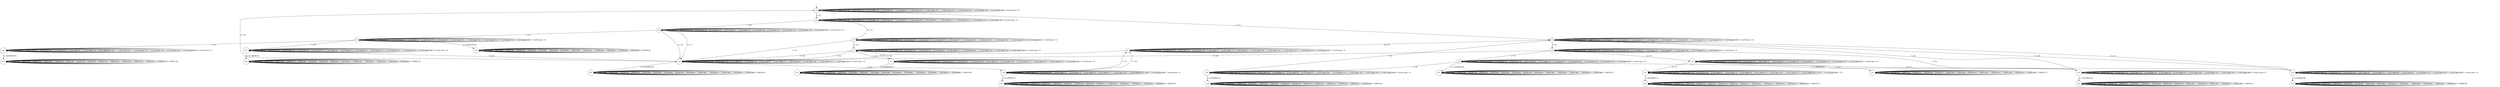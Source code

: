 digraph g {
__start0 [label="" shape="none"];

	s0 [shape="circle" label="s0"];
	s1 [shape="circle" label="s1"];
	s2 [shape="circle" label="s2"];
	s3 [shape="circle" label="s3"];
	s4 [shape="circle" label="s4"];
	s5 [shape="circle" label="s5"];
	s6 [shape="circle" label="s6"];
	s7 [shape="circle" label="s7"];
	s8 [shape="circle" label="s8"];
	s9 [shape="circle" label="s9"];
	s10 [shape="circle" label="s10"];
	s11 [shape="circle" label="s11"];
	s12 [shape="circle" label="s12"];
	s13 [shape="circle" label="s13"];
	s14 [shape="circle" label="s14"];
	s15 [shape="circle" label="s15"];
	s16 [shape="circle" label="s16"];
	s17 [shape="circle" label="s17"];
	s18 [shape="circle" label="s18"];
	s19 [shape="circle" label="s19"];
	s20 [shape="circle" label="s20"];
	s21 [shape="circle" label="s21"];
	s22 [shape="circle" label="s22"];
	s23 [shape="circle" label="s23"];
	s24 [shape="circle" label="s24"];
	s25 [shape="circle" label="s25"];
	s26 [shape="circle" label="s26"];
	s27 [shape="circle" label="s27"];
	s28 [shape="circle" label="s28"];
	s29 [shape="circle" label="s29"];
	s30 [shape="circle" label="s30"];
	s31 [shape="circle" label="s31"];
	s0 -> s0 [label="1 / Invalid input: 1;"];
	s0 -> s0 [label="2 / Invalid input: 2;"];
	s0 -> s0 [label="3 / Invalid input: 3;"];
	s0 -> s0 [label="4 / Invalid input: 4;"];
	s0 -> s0 [label="5 / Invalid input: 5;"];
	s0 -> s2 [label="6 / 20;"];
	s0 -> s0 [label="7 / Invalid input: 7;"];
	s0 -> s1 [label="8 / 17;"];
	s0 -> s0 [label="9 / Invalid input: 9;"];
	s0 -> s0 [label="10 / Invalid input: 10;"];
	s0 -> s0 [label="11 / Invalid input: 11;"];
	s0 -> s0 [label="12 / Invalid input: 12;"];
	s0 -> s0 [label="13 / Invalid input: 13;"];
	s0 -> s0 [label="14 / Invalid input: 14;"];
	s0 -> s0 [label="15 / Invalid input: 15;"];
	s1 -> s1 [label="1 / Invalid input: 1;"];
	s1 -> s1 [label="2 / Invalid input: 2;"];
	s1 -> s1 [label="3 / Invalid input: 3;"];
	s1 -> s1 [label="4 / Invalid input: 4;"];
	s1 -> s1 [label="5 / Invalid input: 5;"];
	s1 -> s1 [label="6 / Invalid input: 6;"];
	s1 -> s1 [label="7 / Invalid input: 7;"];
	s1 -> s1 [label="8 / Invalid input: 8;"];
	s1 -> s5 [label="9 / 23;"];
	s1 -> s1 [label="10 / Invalid input: 10;"];
	s1 -> s1 [label="11 / Invalid input: 11;"];
	s1 -> s1 [label="12 / Invalid input: 12;"];
	s1 -> s1 [label="13 / Invalid input: 13;"];
	s1 -> s4 [label="14 / 18;"];
	s1 -> s1 [label="15 / Invalid input: 15;"];
	s2 -> s2 [label="1 / Invalid input: 1;"];
	s2 -> s2 [label="2 / Invalid input: 2;"];
	s2 -> s2 [label="3 / Invalid input: 3;"];
	s2 -> s2 [label="4 / Invalid input: 4;"];
	s2 -> s6 [label="5 / 20;"];
	s2 -> s2 [label="6 / Invalid input: 6;"];
	s2 -> s2 [label="7 / Invalid input: 7;"];
	s2 -> s2 [label="8 / Invalid input: 8;"];
	s2 -> s2 [label="9 / Invalid input: 9;"];
	s2 -> s3 [label="10 / 19;"];
	s2 -> s2 [label="11 / Invalid input: 11;"];
	s2 -> s2 [label="12 / Invalid input: 12;"];
	s2 -> s2 [label="13 / Invalid input: 13;"];
	s2 -> s2 [label="14 / Invalid input: 14;"];
	s2 -> s2 [label="15 / Invalid input: 15;"];
	s3 -> s3 [label="1 / Invalid input: 1;"];
	s3 -> s28 [label="2 / 16;"];
	s3 -> s3 [label="3 / Invalid input: 3;"];
	s3 -> s3 [label="4 / Invalid input: 4;"];
	s3 -> s7 [label="5 / 23;"];
	s3 -> s3 [label="6 / Invalid input: 6;"];
	s3 -> s3 [label="7 / Invalid input: 7;"];
	s3 -> s3 [label="8 / Invalid input: 8;"];
	s3 -> s3 [label="9 / Invalid input: 9;"];
	s3 -> s3 [label="10 / Invalid input: 10;"];
	s3 -> s3 [label="11 / Invalid input: 11;"];
	s3 -> s3 [label="12 / Invalid input: 12;"];
	s3 -> s3 [label="13 / Invalid input: 13;"];
	s3 -> s3 [label="14 / Invalid input: 14;"];
	s3 -> s3 [label="15 / Invalid input: 15;"];
	s4 -> s4 [label="1 / Invalid input: 1;"];
	s4 -> s4 [label="2 / Invalid input: 2;"];
	s4 -> s4 [label="3 / Invalid input: 3;"];
	s4 -> s4 [label="4 / Invalid input: 4;"];
	s4 -> s4 [label="5 / Invalid input: 5;"];
	s4 -> s4 [label="6 / Invalid input: 6;"];
	s4 -> s4 [label="7 / Invalid input: 7;"];
	s4 -> s4 [label="8 / Invalid input: 8;"];
	s4 -> s28 [label="9 / 21;"];
	s4 -> s4 [label="10 / Invalid input: 10;"];
	s4 -> s4 [label="11 / Invalid input: 11;"];
	s4 -> s4 [label="12 / Invalid input: 12;"];
	s4 -> s4 [label="13 / Invalid input: 13;"];
	s4 -> s4 [label="14 / Invalid input: 14;"];
	s4 -> s4 [label="15 / Invalid input: 15;"];
	s5 -> s5 [label="1 / Invalid input: 1;"];
	s5 -> s5 [label="2 / Invalid input: 2;"];
	s5 -> s5 [label="3 / Invalid input: 3;"];
	s5 -> s5 [label="4 / Invalid input: 4;"];
	s5 -> s5 [label="5 / Invalid input: 5;"];
	s5 -> s5 [label="6 / Invalid input: 6;"];
	s5 -> s5 [label="7 / Invalid input: 7;"];
	s5 -> s5 [label="8 / Invalid input: 8;"];
	s5 -> s9 [label="9 / 17;"];
	s5 -> s5 [label="10 / Invalid input: 10;"];
	s5 -> s5 [label="11 / Invalid input: 11;"];
	s5 -> s5 [label="12 / Invalid input: 12;"];
	s5 -> s10 [label="13 / 18;"];
	s5 -> s28 [label="14 / 26;"];
	s5 -> s5 [label="15 / Invalid input: 15;"];
	s6 -> s6 [label="1 / Invalid input: 1;"];
	s6 -> s8 [label="2 / 22;"];
	s6 -> s6 [label="3 / Invalid input: 3;"];
	s6 -> s6 [label="4 / Invalid input: 4;"];
	s6 -> s6 [label="5 / Invalid input: 5;"];
	s6 -> s6 [label="6 / Invalid input: 6;"];
	s6 -> s6 [label="7 / Invalid input: 7;"];
	s6 -> s6 [label="8 / Invalid input: 8;"];
	s6 -> s6 [label="9 / Invalid input: 9;"];
	s6 -> s28 [label="10 / 17;"];
	s6 -> s6 [label="11 / Invalid input: 11;"];
	s6 -> s6 [label="12 / Invalid input: 12;"];
	s6 -> s6 [label="13 / Invalid input: 13;"];
	s6 -> s6 [label="14 / Invalid input: 14;"];
	s6 -> s28 [label="15 / 23;"];
	s7 -> s7 [label="1 / Invalid input: 1;"];
	s7 -> s7 [label="2 / Invalid input: 2;"];
	s7 -> s7 [label="3 / Invalid input: 3;"];
	s7 -> s7 [label="4 / Invalid input: 4;"];
	s7 -> s7 [label="5 / Invalid input: 5;"];
	s7 -> s7 [label="6 / Invalid input: 6;"];
	s7 -> s7 [label="7 / Invalid input: 7;"];
	s7 -> s11 [label="8 / 20;"];
	s7 -> s28 [label="9 / 22;"];
	s7 -> s7 [label="10 / Invalid input: 10;"];
	s7 -> s7 [label="11 / Invalid input: 11;"];
	s7 -> s7 [label="12 / Invalid input: 12;"];
	s7 -> s28 [label="13 / 24;"];
	s7 -> s7 [label="14 / Invalid input: 14;"];
	s7 -> s7 [label="15 / Invalid input: 15;"];
	s8 -> s8 [label="1 / Invalid input: 1;"];
	s8 -> s8 [label="2 / Invalid input: 2;"];
	s8 -> s8 [label="3 / Invalid input: 3;"];
	s8 -> s13 [label="4 / 16;ERROR 86;"];
	s8 -> s8 [label="5 / Invalid input: 5;"];
	s8 -> s18 [label="6 / 23;"];
	s8 -> s8 [label="7 / Invalid input: 7;"];
	s8 -> s8 [label="8 / Invalid input: 8;"];
	s8 -> s17 [label="9 / 25;"];
	s8 -> s8 [label="10 / Invalid input: 10;"];
	s8 -> s8 [label="11 / Invalid input: 11;"];
	s8 -> s8 [label="12 / Invalid input: 12;"];
	s8 -> s8 [label="13 / Invalid input: 13;"];
	s8 -> s8 [label="14 / Invalid input: 14;"];
	s8 -> s8 [label="15 / Invalid input: 15;"];
	s9 -> s9 [label="1 / Invalid input: 1;"];
	s9 -> s9 [label="2 / Invalid input: 2;"];
	s9 -> s9 [label="3 / Invalid input: 3;"];
	s9 -> s9 [label="4 / Invalid input: 4;"];
	s9 -> s16 [label="5 / 24;"];
	s9 -> s9 [label="6 / Invalid input: 6;"];
	s9 -> s9 [label="7 / Invalid input: 7;"];
	s9 -> s9 [label="8 / Invalid input: 8;"];
	s9 -> s20 [label="9 / 23;"];
	s9 -> s9 [label="10 / Invalid input: 10;"];
	s9 -> s19 [label="11 / 22;ERROR 28;"];
	s9 -> s9 [label="12 / Invalid input: 12;"];
	s9 -> s9 [label="13 / Invalid input: 13;"];
	s9 -> s9 [label="14 / Invalid input: 14;"];
	s9 -> s9 [label="15 / Invalid input: 15;"];
	s10 -> s10 [label="1 / Invalid input: 1;"];
	s10 -> s10 [label="2 / Invalid input: 2;"];
	s10 -> s10 [label="3 / Invalid input: 3;"];
	s10 -> s10 [label="4 / Invalid input: 4;"];
	s10 -> s10 [label="5 / Invalid input: 5;"];
	s10 -> s12 [label="6 / 17;ERROR 33;"];
	s10 -> s10 [label="7 / Invalid input: 7;"];
	s10 -> s10 [label="8 / Invalid input: 8;"];
	s10 -> s10 [label="9 / Invalid input: 9;"];
	s10 -> s14 [label="10 / 17;"];
	s10 -> s10 [label="11 / Invalid input: 11;"];
	s10 -> s10 [label="12 / Invalid input: 12;"];
	s10 -> s10 [label="13 / Invalid input: 13;"];
	s10 -> s15 [label="14 / 17;"];
	s10 -> s10 [label="15 / Invalid input: 15;"];
	s11 -> s7 [label="1 / 23;"];
	s11 -> s11 [label="2 / Invalid input: 2;"];
	s11 -> s11 [label="3 / Invalid input: 3;"];
	s11 -> s11 [label="4 / Invalid input: 4;"];
	s11 -> s11 [label="5 / Invalid input: 5;"];
	s11 -> s11 [label="6 / Invalid input: 6;"];
	s11 -> s11 [label="7 / Invalid input: 7;"];
	s11 -> s11 [label="8 / Invalid input: 8;"];
	s11 -> s21 [label="9 / 20;ERROR 89;"];
	s11 -> s11 [label="10 / Invalid input: 10;"];
	s11 -> s11 [label="11 / Invalid input: 11;"];
	s11 -> s11 [label="12 / Invalid input: 12;"];
	s11 -> s11 [label="13 / Invalid input: 13;"];
	s11 -> s11 [label="14 / Invalid input: 14;"];
	s11 -> s11 [label="15 / Invalid input: 15;"];
	s12 -> s12 [label="1 / ERROR 33;"];
	s12 -> s12 [label="2 / ERROR 33;"];
	s12 -> s12 [label="3 / ERROR 33;"];
	s12 -> s12 [label="4 / ERROR 33;"];
	s12 -> s12 [label="5 / ERROR 33;"];
	s12 -> s12 [label="6 / ERROR 33;"];
	s12 -> s12 [label="7 / ERROR 33;"];
	s12 -> s12 [label="8 / ERROR 33;"];
	s12 -> s12 [label="9 / ERROR 33;"];
	s12 -> s12 [label="10 / ERROR 33;"];
	s12 -> s12 [label="11 / ERROR 33;"];
	s12 -> s12 [label="12 / ERROR 33;"];
	s12 -> s12 [label="13 / ERROR 33;"];
	s12 -> s12 [label="14 / ERROR 33;"];
	s12 -> s12 [label="15 / ERROR 33;"];
	s13 -> s13 [label="1 / ERROR 86;"];
	s13 -> s13 [label="2 / ERROR 86;"];
	s13 -> s13 [label="3 / ERROR 86;"];
	s13 -> s13 [label="4 / ERROR 86;"];
	s13 -> s13 [label="5 / ERROR 86;"];
	s13 -> s13 [label="6 / ERROR 86;"];
	s13 -> s13 [label="7 / ERROR 86;"];
	s13 -> s13 [label="8 / ERROR 86;"];
	s13 -> s13 [label="9 / ERROR 86;"];
	s13 -> s13 [label="10 / ERROR 86;"];
	s13 -> s13 [label="11 / ERROR 86;"];
	s13 -> s13 [label="12 / ERROR 86;"];
	s13 -> s13 [label="13 / ERROR 86;"];
	s13 -> s13 [label="14 / ERROR 86;"];
	s13 -> s13 [label="15 / ERROR 86;"];
	s14 -> s14 [label="1 / Invalid input: 1;"];
	s14 -> s14 [label="2 / Invalid input: 2;"];
	s14 -> s14 [label="3 / Invalid input: 3;"];
	s14 -> s14 [label="4 / Invalid input: 4;"];
	s14 -> s14 [label="5 / Invalid input: 5;"];
	s14 -> s5 [label="6 / 22;"];
	s14 -> s1 [label="7 / 20;"];
	s14 -> s14 [label="8 / Invalid input: 8;"];
	s14 -> s14 [label="9 / Invalid input: 9;"];
	s14 -> s14 [label="10 / Invalid input: 10;"];
	s14 -> s27 [label="11 / 23;ERROR 54;"];
	s14 -> s14 [label="12 / Invalid input: 12;"];
	s14 -> s14 [label="13 / Invalid input: 13;"];
	s14 -> s14 [label="14 / Invalid input: 14;"];
	s14 -> s14 [label="15 / Invalid input: 15;"];
	s15 -> s15 [label="1 / Invalid input: 1;"];
	s15 -> s15 [label="2 / Invalid input: 2;"];
	s15 -> s15 [label="3 / Invalid input: 3;"];
	s15 -> s15 [label="4 / Invalid input: 4;"];
	s15 -> s26 [label="5 / 26;ERROR 12;"];
	s15 -> s15 [label="6 / Invalid input: 6;"];
	s15 -> s15 [label="7 / Invalid input: 7;"];
	s15 -> s15 [label="8 / Invalid input: 8;"];
	s15 -> s15 [label="9 / Invalid input: 9;"];
	s15 -> s15 [label="10 / Invalid input: 10;"];
	s15 -> s15 [label="11 / Invalid input: 11;"];
	s15 -> s15 [label="12 / Invalid input: 12;"];
	s15 -> s15 [label="13 / 25;"];
	s15 -> s15 [label="14 / Invalid input: 14;"];
	s15 -> s15 [label="15 / 25;"];
	s16 -> s16 [label="1 / Invalid input: 1;"];
	s16 -> s16 [label="2 / Invalid input: 2;"];
	s16 -> s16 [label="3 / Invalid input: 3;"];
	s16 -> s16 [label="4 / Invalid input: 4;"];
	s16 -> s16 [label="5 / Invalid input: 5;"];
	s16 -> s16 [label="6 / Invalid input: 6;"];
	s16 -> s1 [label="7 / 18;"];
	s16 -> s16 [label="8 / Invalid input: 8;"];
	s16 -> s25 [label="9 / 16;ERROR 42;"];
	s16 -> s16 [label="10 / Invalid input: 10;"];
	s16 -> s16 [label="11 / Invalid input: 11;"];
	s16 -> s16 [label="12 / Invalid input: 12;"];
	s16 -> s16 [label="13 / Invalid input: 13;"];
	s16 -> s16 [label="14 / Invalid input: 14;"];
	s16 -> s16 [label="15 / Invalid input: 15;"];
	s17 -> s17 [label="1 / Invalid input: 1;"];
	s17 -> s17 [label="2 / Invalid input: 2;"];
	s17 -> s17 [label="3 / Invalid input: 3;"];
	s17 -> s17 [label="4 / Invalid input: 4;"];
	s17 -> s17 [label="5 / Invalid input: 5;"];
	s17 -> s17 [label="6 / Invalid input: 6;"];
	s17 -> s17 [label="7 / Invalid input: 7;"];
	s17 -> s17 [label="8 / Invalid input: 8;"];
	s17 -> s24 [label="9 / 22;ERROR 30;"];
	s17 -> s28 [label="10 / 20;"];
	s17 -> s17 [label="11 / Invalid input: 11;"];
	s17 -> s17 [label="12 / Invalid input: 12;"];
	s17 -> s17 [label="13 / Invalid input: 13;"];
	s17 -> s17 [label="14 / Invalid input: 14;"];
	s17 -> s17 [label="15 / Invalid input: 15;"];
	s18 -> s18 [label="1 / Invalid input: 1;"];
	s18 -> s18 [label="2 / Invalid input: 2;"];
	s18 -> s18 [label="3 / Invalid input: 3;"];
	s18 -> s18 [label="4 / Invalid input: 4;"];
	s18 -> s23 [label="5 / 20;ERROR 78;"];
	s18 -> s18 [label="6 / Invalid input: 6;"];
	s18 -> s18 [label="7 / Invalid input: 7;"];
	s18 -> s18 [label="8 / Invalid input: 8;"];
	s18 -> s18 [label="9 / 18;"];
	s18 -> s18 [label="10 / Invalid input: 10;"];
	s18 -> s18 [label="11 / Invalid input: 11;"];
	s18 -> s18 [label="12 / Invalid input: 12;"];
	s18 -> s18 [label="13 / Invalid input: 13;"];
	s18 -> s18 [label="14 / Invalid input: 14;"];
	s18 -> s18 [label="15 / Invalid input: 15;"];
	s19 -> s19 [label="1 / ERROR 28;"];
	s19 -> s19 [label="2 / ERROR 28;"];
	s19 -> s19 [label="3 / ERROR 28;"];
	s19 -> s19 [label="4 / ERROR 28;"];
	s19 -> s19 [label="5 / ERROR 28;"];
	s19 -> s19 [label="6 / ERROR 28;"];
	s19 -> s19 [label="7 / ERROR 28;"];
	s19 -> s19 [label="8 / ERROR 28;"];
	s19 -> s19 [label="9 / ERROR 28;"];
	s19 -> s19 [label="10 / ERROR 28;"];
	s19 -> s19 [label="11 / ERROR 28;"];
	s19 -> s19 [label="12 / ERROR 28;"];
	s19 -> s19 [label="13 / ERROR 28;"];
	s19 -> s19 [label="14 / ERROR 28;"];
	s19 -> s19 [label="15 / ERROR 28;"];
	s20 -> s20 [label="1 / Invalid input: 1;"];
	s20 -> s20 [label="2 / Invalid input: 2;"];
	s20 -> s20 [label="3 / Invalid input: 3;"];
	s20 -> s20 [label="4 / Invalid input: 4;"];
	s20 -> s22 [label="5 / 22;ERROR 80;"];
	s20 -> s20 [label="6 / Invalid input: 6;"];
	s20 -> s20 [label="7 / Invalid input: 7;"];
	s20 -> s20 [label="8 / Invalid input: 8;"];
	s20 -> s20 [label="9 / Invalid input: 9;"];
	s20 -> s1 [label="10 / 19;"];
	s20 -> s20 [label="11 / Invalid input: 11;"];
	s20 -> s1 [label="12 / 22;"];
	s20 -> s20 [label="13 / Invalid input: 13;"];
	s20 -> s20 [label="14 / Invalid input: 14;"];
	s20 -> s20 [label="15 / Invalid input: 15;"];
	s21 -> s21 [label="1 / ERROR 89;"];
	s21 -> s21 [label="2 / ERROR 89;"];
	s21 -> s21 [label="3 / ERROR 89;"];
	s21 -> s21 [label="4 / ERROR 89;"];
	s21 -> s21 [label="5 / ERROR 89;"];
	s21 -> s21 [label="6 / ERROR 89;"];
	s21 -> s21 [label="7 / ERROR 89;"];
	s21 -> s21 [label="8 / ERROR 89;"];
	s21 -> s21 [label="9 / ERROR 89;"];
	s21 -> s21 [label="10 / ERROR 89;"];
	s21 -> s21 [label="11 / ERROR 89;"];
	s21 -> s21 [label="12 / ERROR 89;"];
	s21 -> s21 [label="13 / ERROR 89;"];
	s21 -> s21 [label="14 / ERROR 89;"];
	s21 -> s21 [label="15 / ERROR 89;"];
	s22 -> s22 [label="1 / ERROR 80;"];
	s22 -> s22 [label="2 / ERROR 80;"];
	s22 -> s22 [label="3 / ERROR 80;"];
	s22 -> s22 [label="4 / ERROR 80;"];
	s22 -> s22 [label="5 / ERROR 80;"];
	s22 -> s22 [label="6 / ERROR 80;"];
	s22 -> s22 [label="7 / ERROR 80;"];
	s22 -> s22 [label="8 / ERROR 80;"];
	s22 -> s22 [label="9 / ERROR 80;"];
	s22 -> s22 [label="10 / ERROR 80;"];
	s22 -> s22 [label="11 / ERROR 80;"];
	s22 -> s22 [label="12 / ERROR 80;"];
	s22 -> s22 [label="13 / ERROR 80;"];
	s22 -> s22 [label="14 / ERROR 80;"];
	s22 -> s22 [label="15 / ERROR 80;"];
	s23 -> s23 [label="1 / ERROR 78;"];
	s23 -> s23 [label="2 / ERROR 78;"];
	s23 -> s23 [label="3 / ERROR 78;"];
	s23 -> s23 [label="4 / ERROR 78;"];
	s23 -> s23 [label="5 / ERROR 78;"];
	s23 -> s23 [label="6 / ERROR 78;"];
	s23 -> s23 [label="7 / ERROR 78;"];
	s23 -> s23 [label="8 / ERROR 78;"];
	s23 -> s23 [label="9 / ERROR 78;"];
	s23 -> s23 [label="10 / ERROR 78;"];
	s23 -> s23 [label="11 / ERROR 78;"];
	s23 -> s23 [label="12 / ERROR 78;"];
	s23 -> s23 [label="13 / ERROR 78;"];
	s23 -> s23 [label="14 / ERROR 78;"];
	s23 -> s23 [label="15 / ERROR 78;"];
	s24 -> s24 [label="1 / ERROR 30;"];
	s24 -> s24 [label="2 / ERROR 30;"];
	s24 -> s24 [label="3 / ERROR 30;"];
	s24 -> s24 [label="4 / ERROR 30;"];
	s24 -> s24 [label="5 / ERROR 30;"];
	s24 -> s24 [label="6 / ERROR 30;"];
	s24 -> s24 [label="7 / ERROR 30;"];
	s24 -> s24 [label="8 / ERROR 30;"];
	s24 -> s24 [label="9 / ERROR 30;"];
	s24 -> s24 [label="10 / ERROR 30;"];
	s24 -> s24 [label="11 / ERROR 30;"];
	s24 -> s24 [label="12 / ERROR 30;"];
	s24 -> s24 [label="13 / ERROR 30;"];
	s24 -> s24 [label="14 / ERROR 30;"];
	s24 -> s24 [label="15 / ERROR 30;"];
	s25 -> s25 [label="1 / ERROR 42;"];
	s25 -> s25 [label="2 / ERROR 42;"];
	s25 -> s25 [label="3 / ERROR 42;"];
	s25 -> s25 [label="4 / ERROR 42;"];
	s25 -> s25 [label="5 / ERROR 42;"];
	s25 -> s25 [label="6 / ERROR 42;"];
	s25 -> s25 [label="7 / ERROR 42;"];
	s25 -> s25 [label="8 / ERROR 42;"];
	s25 -> s25 [label="9 / ERROR 42;"];
	s25 -> s25 [label="10 / ERROR 42;"];
	s25 -> s25 [label="11 / ERROR 42;"];
	s25 -> s25 [label="12 / ERROR 42;"];
	s25 -> s25 [label="13 / ERROR 42;"];
	s25 -> s25 [label="14 / ERROR 42;"];
	s25 -> s25 [label="15 / ERROR 42;"];
	s26 -> s26 [label="1 / ERROR 12;"];
	s26 -> s26 [label="2 / ERROR 12;"];
	s26 -> s26 [label="3 / ERROR 12;"];
	s26 -> s26 [label="4 / ERROR 12;"];
	s26 -> s26 [label="5 / ERROR 12;"];
	s26 -> s26 [label="6 / ERROR 12;"];
	s26 -> s26 [label="7 / ERROR 12;"];
	s26 -> s26 [label="8 / ERROR 12;"];
	s26 -> s26 [label="9 / ERROR 12;"];
	s26 -> s26 [label="10 / ERROR 12;"];
	s26 -> s26 [label="11 / ERROR 12;"];
	s26 -> s26 [label="12 / ERROR 12;"];
	s26 -> s26 [label="13 / ERROR 12;"];
	s26 -> s26 [label="14 / ERROR 12;"];
	s26 -> s26 [label="15 / ERROR 12;"];
	s27 -> s27 [label="1 / ERROR 54;"];
	s27 -> s27 [label="2 / ERROR 54;"];
	s27 -> s27 [label="3 / ERROR 54;"];
	s27 -> s27 [label="4 / ERROR 54;"];
	s27 -> s27 [label="5 / ERROR 54;"];
	s27 -> s27 [label="6 / ERROR 54;"];
	s27 -> s27 [label="7 / ERROR 54;"];
	s27 -> s27 [label="8 / ERROR 54;"];
	s27 -> s27 [label="9 / ERROR 54;"];
	s27 -> s27 [label="10 / ERROR 54;"];
	s27 -> s27 [label="11 / ERROR 54;"];
	s27 -> s27 [label="12 / ERROR 54;"];
	s27 -> s27 [label="13 / ERROR 54;"];
	s27 -> s27 [label="14 / ERROR 54;"];
	s27 -> s27 [label="15 / ERROR 54;"];
	s28 -> s28 [label="1 / Invalid input: 1;"];
	s28 -> s28 [label="2 / Invalid input: 2;"];
	s28 -> s28 [label="3 / Invalid input: 3;"];
	s28 -> s28 [label="4 / Invalid input: 4;"];
	s28 -> s28 [label="5 / Invalid input: 5;"];
	s28 -> s28 [label="6 / Invalid input: 6;"];
	s28 -> s28 [label="7 / Invalid input: 7;"];
	s28 -> s30 [label="8 / 24;"];
	s28 -> s28 [label="9 / Invalid input: 9;"];
	s28 -> s28 [label="10 / Invalid input: 10;"];
	s28 -> s28 [label="11 / Invalid input: 11;"];
	s28 -> s28 [label="12 / Invalid input: 12;"];
	s28 -> s29 [label="13 / 24;ERROR 49;"];
	s28 -> s28 [label="14 / Invalid input: 14;"];
	s28 -> s0 [label="15 / 22;"];
	s29 -> s29 [label="1 / ERROR 49;"];
	s29 -> s29 [label="2 / ERROR 49;"];
	s29 -> s29 [label="3 / ERROR 49;"];
	s29 -> s29 [label="4 / ERROR 49;"];
	s29 -> s29 [label="5 / ERROR 49;"];
	s29 -> s29 [label="6 / ERROR 49;"];
	s29 -> s29 [label="7 / ERROR 49;"];
	s29 -> s29 [label="8 / ERROR 49;"];
	s29 -> s29 [label="9 / ERROR 49;"];
	s29 -> s29 [label="10 / ERROR 49;"];
	s29 -> s29 [label="11 / ERROR 49;"];
	s29 -> s29 [label="12 / ERROR 49;"];
	s29 -> s29 [label="13 / ERROR 49;"];
	s29 -> s29 [label="14 / ERROR 49;"];
	s29 -> s29 [label="15 / ERROR 49;"];
	s30 -> s4 [label="1 / 22;"];
	s30 -> s30 [label="2 / Invalid input: 2;"];
	s30 -> s30 [label="3 / Invalid input: 3;"];
	s30 -> s30 [label="4 / Invalid input: 4;"];
	s30 -> s30 [label="5 / Invalid input: 5;"];
	s30 -> s31 [label="6 / 24;ERROR 91;"];
	s30 -> s30 [label="7 / Invalid input: 7;"];
	s30 -> s30 [label="8 / Invalid input: 8;"];
	s30 -> s30 [label="9 / Invalid input: 9;"];
	s30 -> s30 [label="10 / Invalid input: 10;"];
	s30 -> s30 [label="11 / Invalid input: 11;"];
	s30 -> s30 [label="12 / 19;"];
	s30 -> s4 [label="13 / 25;"];
	s30 -> s30 [label="14 / Invalid input: 14;"];
	s30 -> s30 [label="15 / Invalid input: 15;"];
	s31 -> s31 [label="1 / ERROR 91;"];
	s31 -> s31 [label="2 / ERROR 91;"];
	s31 -> s31 [label="3 / ERROR 91;"];
	s31 -> s31 [label="4 / ERROR 91;"];
	s31 -> s31 [label="5 / ERROR 91;"];
	s31 -> s31 [label="6 / ERROR 91;"];
	s31 -> s31 [label="7 / ERROR 91;"];
	s31 -> s31 [label="8 / ERROR 91;"];
	s31 -> s31 [label="9 / ERROR 91;"];
	s31 -> s31 [label="10 / ERROR 91;"];
	s31 -> s31 [label="11 / ERROR 91;"];
	s31 -> s31 [label="12 / ERROR 91;"];
	s31 -> s31 [label="13 / ERROR 91;"];
	s31 -> s31 [label="14 / ERROR 91;"];
	s31 -> s31 [label="15 / ERROR 91;"];

__start0 -> s0;
}

